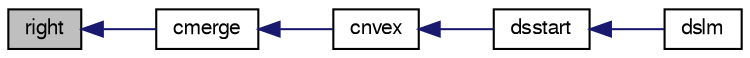 digraph "right"
{
  edge [fontname="FreeSans",fontsize="10",labelfontname="FreeSans",labelfontsize="10"];
  node [fontname="FreeSans",fontsize="10",shape=record];
  rankdir="LR";
  Node1 [label="right",height=0.2,width=0.4,color="black", fillcolor="grey75", style="filled", fontcolor="black"];
  Node1 -> Node2 [dir="back",color="midnightblue",fontsize="10",style="solid",fontname="FreeSans"];
  Node2 [label="cmerge",height=0.2,width=0.4,color="black", fillcolor="white", style="filled",URL="$cmerge_8f90.html#a80622a48065c4191517c1a7a3953f2f3",tooltip="Given the upper convex hulls of two consecutive sets of pairs (j,A(j)), compute the upper convex hull..."];
  Node2 -> Node3 [dir="back",color="midnightblue",fontsize="10",style="solid",fontname="FreeSans"];
  Node3 [label="cnvex",height=0.2,width=0.4,color="black", fillcolor="white", style="filled",URL="$cnvex_8f90.html#adbba31f33811d4b7401a3ca2d373ce82",tooltip=" Compute the upper convex hull of the set  "];
  Node3 -> Node4 [dir="back",color="midnightblue",fontsize="10",style="solid",fontname="FreeSans"];
  Node4 [label="dsstart",height=0.2,width=0.4,color="black", fillcolor="white", style="filled",URL="$dsstart_8f90.html#a1b2ae9b811a1b8c505c7cda133598d18",tooltip=" DSSTART computes initial estimates to the roots of a polynomial.  "];
  Node4 -> Node5 [dir="back",color="midnightblue",fontsize="10",style="solid",fontname="FreeSans"];
  Node5 [label="dslm",height=0.2,width=0.4,color="black", fillcolor="white", style="filled",URL="$dslm_8f90.html#a7809ea1685268dcc45fbd3de77420416",tooltip=" DSLM simultaneously computes the roots of a real polynomial.  "];
}
